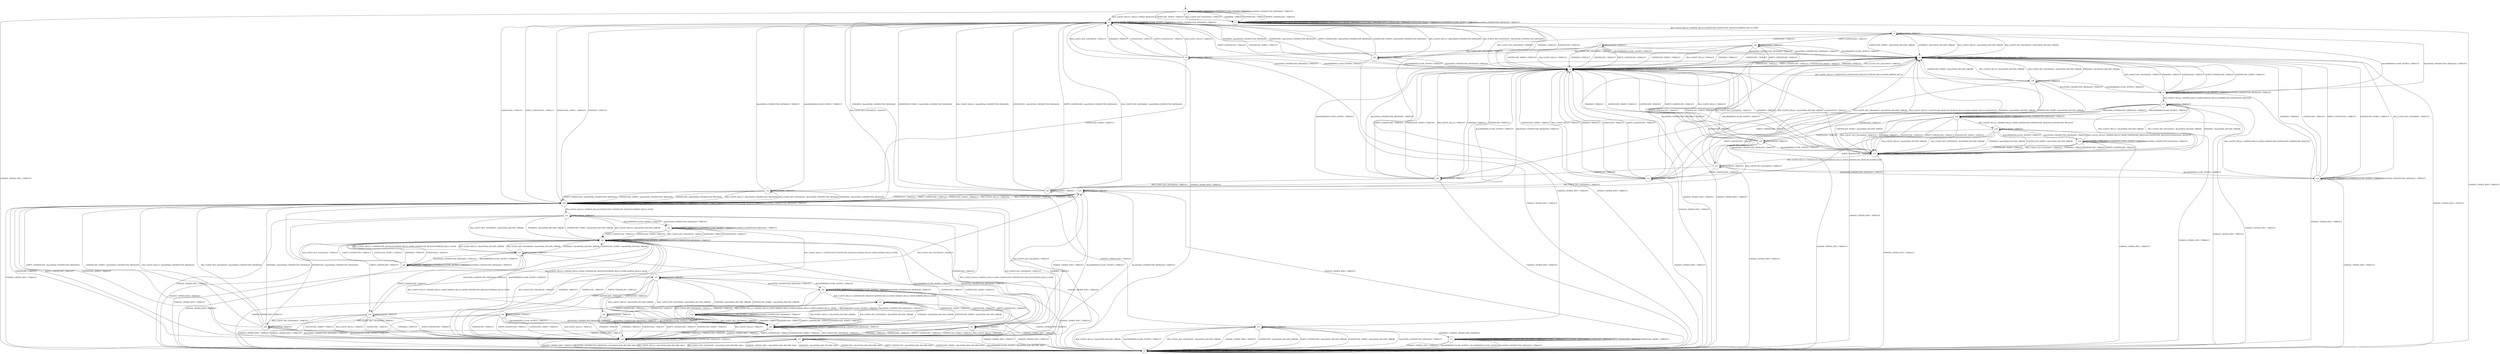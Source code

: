 digraph g {
__start0 [label="" shape="none"];

	s0 [shape="circle" label="s0"];
	s1 [shape="circle" label="s1"];
	s2 [shape="circle" label="s2"];
	s3 [shape="circle" label="s3"];
	s4 [shape="circle" label="s4"];
	s5 [shape="circle" label="s5"];
	s6 [shape="circle" label="s6"];
	s7 [shape="circle" label="s7"];
	s8 [shape="circle" label="s8"];
	s9 [shape="circle" label="s9"];
	s10 [shape="circle" label="s10"];
	s11 [shape="circle" label="s11"];
	s12 [shape="circle" label="s12"];
	s13 [shape="circle" label="s13"];
	s14 [shape="circle" label="s14"];
	s15 [shape="circle" label="s15"];
	s16 [shape="circle" label="s16"];
	s17 [shape="circle" label="s17"];
	s18 [shape="circle" label="s18"];
	s19 [shape="circle" label="s19"];
	s20 [shape="circle" label="s20"];
	s21 [shape="circle" label="s21"];
	s22 [shape="circle" label="s22"];
	s23 [shape="circle" label="s23"];
	s24 [shape="circle" label="s24"];
	s25 [shape="circle" label="s25"];
	s26 [shape="circle" label="s26"];
	s27 [shape="circle" label="s27"];
	s28 [shape="circle" label="s28"];
	s29 [shape="circle" label="s29"];
	s30 [shape="circle" label="s30"];
	s31 [shape="circle" label="s31"];
	s32 [shape="circle" label="s32"];
	s33 [shape="circle" label="s33"];
	s34 [shape="circle" label="s34"];
	s35 [shape="circle" label="s35"];
	s36 [shape="circle" label="s36"];
	s37 [shape="circle" label="s37"];
	s38 [shape="circle" label="s38"];
	s39 [shape="circle" label="s39"];
	s40 [shape="circle" label="s40"];
	s41 [shape="circle" label="s41"];
	s42 [shape="circle" label="s42"];
	s43 [shape="circle" label="s43"];
	s44 [shape="circle" label="s44"];
	s45 [shape="circle" label="s45"];
	s0 -> s2 [label="RSA_CLIENT_HELLO / HELLO_VERIFY_REQUEST"];
	s0 -> s7 [label="RSA_CLIENT_KEY_EXCHANGE / TIMEOUT"];
	s0 -> s1 [label="CHANGE_CIPHER_SPEC / TIMEOUT"];
	s0 -> s7 [label="FINISHED / TIMEOUT"];
	s0 -> s0 [label="APPLICATION / TIMEOUT"];
	s0 -> s7 [label="CERTIFICATE / TIMEOUT"];
	s0 -> s7 [label="EMPTY_CERTIFICATE / TIMEOUT"];
	s0 -> s7 [label="CERTIFICATE_VERIFY / TIMEOUT"];
	s0 -> s0 [label="Alert(WARNING,CLOSE_NOTIFY) / TIMEOUT"];
	s0 -> s0 [label="Alert(FATAL,UNEXPECTED_MESSAGE) / TIMEOUT"];
	s1 -> s1 [label="RSA_CLIENT_HELLO / TIMEOUT"];
	s1 -> s1 [label="RSA_CLIENT_KEY_EXCHANGE / TIMEOUT"];
	s1 -> s1 [label="CHANGE_CIPHER_SPEC / TIMEOUT"];
	s1 -> s1 [label="FINISHED / TIMEOUT"];
	s1 -> s1 [label="APPLICATION / TIMEOUT"];
	s1 -> s1 [label="CERTIFICATE / TIMEOUT"];
	s1 -> s1 [label="EMPTY_CERTIFICATE / TIMEOUT"];
	s1 -> s1 [label="CERTIFICATE_VERIFY / TIMEOUT"];
	s1 -> s1 [label="Alert(WARNING,CLOSE_NOTIFY) / TIMEOUT"];
	s1 -> s1 [label="Alert(FATAL,UNEXPECTED_MESSAGE) / TIMEOUT"];
	s2 -> s3 [label="RSA_CLIENT_HELLO / SERVER_HELLO,CERTIFICATE,CERTIFICATE_REQUEST,SERVER_HELLO_DONE"];
	s2 -> s20 [label="RSA_CLIENT_KEY_EXCHANGE / TIMEOUT"];
	s2 -> s1 [label="CHANGE_CIPHER_SPEC / TIMEOUT"];
	s2 -> s20 [label="FINISHED / TIMEOUT"];
	s2 -> s2 [label="APPLICATION / TIMEOUT"];
	s2 -> s20 [label="CERTIFICATE / TIMEOUT"];
	s2 -> s20 [label="EMPTY_CERTIFICATE / TIMEOUT"];
	s2 -> s20 [label="CERTIFICATE_VERIFY / TIMEOUT"];
	s2 -> s2 [label="Alert(WARNING,CLOSE_NOTIFY) / TIMEOUT"];
	s2 -> s2 [label="Alert(FATAL,UNEXPECTED_MESSAGE) / TIMEOUT"];
	s3 -> s4 [label="RSA_CLIENT_HELLO / Alert(FATAL,DECODE_ERROR)"];
	s3 -> s4 [label="RSA_CLIENT_KEY_EXCHANGE / Alert(FATAL,DECODE_ERROR)"];
	s3 -> s1 [label="CHANGE_CIPHER_SPEC / TIMEOUT"];
	s3 -> s4 [label="FINISHED / Alert(FATAL,DECODE_ERROR)"];
	s3 -> s3 [label="APPLICATION / TIMEOUT"];
	s3 -> s8 [label="CERTIFICATE / TIMEOUT"];
	s3 -> s34 [label="EMPTY_CERTIFICATE / TIMEOUT"];
	s3 -> s4 [label="CERTIFICATE_VERIFY / Alert(FATAL,DECODE_ERROR)"];
	s3 -> s5 [label="Alert(WARNING,CLOSE_NOTIFY) / TIMEOUT"];
	s3 -> s5 [label="Alert(FATAL,UNEXPECTED_MESSAGE) / TIMEOUT"];
	s4 -> s11 [label="RSA_CLIENT_HELLO / CERTIFICATE_REQUEST,SERVER_HELLO_DONE,SERVER_HELLO,CERTIFICATE"];
	s4 -> s6 [label="RSA_CLIENT_KEY_EXCHANGE / TIMEOUT"];
	s4 -> s1 [label="CHANGE_CIPHER_SPEC / TIMEOUT"];
	s4 -> s6 [label="FINISHED / TIMEOUT"];
	s4 -> s4 [label="APPLICATION / TIMEOUT"];
	s4 -> s6 [label="CERTIFICATE / TIMEOUT"];
	s4 -> s6 [label="EMPTY_CERTIFICATE / TIMEOUT"];
	s4 -> s6 [label="CERTIFICATE_VERIFY / TIMEOUT"];
	s4 -> s4 [label="Alert(WARNING,CLOSE_NOTIFY) / TIMEOUT"];
	s4 -> s4 [label="Alert(FATAL,UNEXPECTED_MESSAGE) / TIMEOUT"];
	s5 -> s12 [label="RSA_CLIENT_HELLO / SERVER_HELLO_DONE,SERVER_HELLO,CERTIFICATE,CERTIFICATE_REQUEST"];
	s5 -> s4 [label="RSA_CLIENT_KEY_EXCHANGE / TIMEOUT"];
	s5 -> s1 [label="CHANGE_CIPHER_SPEC / TIMEOUT"];
	s5 -> s4 [label="FINISHED / TIMEOUT"];
	s5 -> s5 [label="APPLICATION / TIMEOUT"];
	s5 -> s4 [label="CERTIFICATE / TIMEOUT"];
	s5 -> s4 [label="EMPTY_CERTIFICATE / TIMEOUT"];
	s5 -> s4 [label="CERTIFICATE_VERIFY / TIMEOUT"];
	s5 -> s5 [label="Alert(WARNING,CLOSE_NOTIFY) / TIMEOUT"];
	s5 -> s5 [label="Alert(FATAL,UNEXPECTED_MESSAGE) / TIMEOUT"];
	s6 -> s39 [label="RSA_CLIENT_HELLO / CERTIFICATE,CERTIFICATE_REQUEST,SERVER_HELLO_DONE,SERVER_HELLO"];
	s6 -> s2 [label="RSA_CLIENT_KEY_EXCHANGE / TIMEOUT"];
	s6 -> s1 [label="CHANGE_CIPHER_SPEC / TIMEOUT"];
	s6 -> s2 [label="FINISHED / TIMEOUT"];
	s6 -> s6 [label="APPLICATION / TIMEOUT"];
	s6 -> s2 [label="CERTIFICATE / TIMEOUT"];
	s6 -> s2 [label="EMPTY_CERTIFICATE / TIMEOUT"];
	s6 -> s2 [label="CERTIFICATE_VERIFY / TIMEOUT"];
	s6 -> s6 [label="Alert(WARNING,CLOSE_NOTIFY) / TIMEOUT"];
	s6 -> s6 [label="Alert(FATAL,UNEXPECTED_MESSAGE) / TIMEOUT"];
	s7 -> s7 [label="RSA_CLIENT_HELLO / HELLO_VERIFY_REQUEST"];
	s7 -> s7 [label="RSA_CLIENT_KEY_EXCHANGE / TIMEOUT"];
	s7 -> s1 [label="CHANGE_CIPHER_SPEC / TIMEOUT"];
	s7 -> s7 [label="FINISHED / TIMEOUT"];
	s7 -> s7 [label="APPLICATION / TIMEOUT"];
	s7 -> s7 [label="CERTIFICATE / TIMEOUT"];
	s7 -> s7 [label="EMPTY_CERTIFICATE / TIMEOUT"];
	s7 -> s7 [label="CERTIFICATE_VERIFY / TIMEOUT"];
	s7 -> s7 [label="Alert(WARNING,CLOSE_NOTIFY) / TIMEOUT"];
	s7 -> s7 [label="Alert(FATAL,UNEXPECTED_MESSAGE) / TIMEOUT"];
	s8 -> s6 [label="RSA_CLIENT_HELLO / TIMEOUT"];
	s8 -> s9 [label="RSA_CLIENT_KEY_EXCHANGE / TIMEOUT"];
	s8 -> s1 [label="CHANGE_CIPHER_SPEC / TIMEOUT"];
	s8 -> s6 [label="FINISHED / TIMEOUT"];
	s8 -> s8 [label="APPLICATION / TIMEOUT"];
	s8 -> s6 [label="CERTIFICATE / TIMEOUT"];
	s8 -> s6 [label="EMPTY_CERTIFICATE / TIMEOUT"];
	s8 -> s6 [label="CERTIFICATE_VERIFY / TIMEOUT"];
	s8 -> s4 [label="Alert(WARNING,CLOSE_NOTIFY) / TIMEOUT"];
	s8 -> s4 [label="Alert(FATAL,UNEXPECTED_MESSAGE) / TIMEOUT"];
	s9 -> s2 [label="RSA_CLIENT_HELLO / TIMEOUT"];
	s9 -> s2 [label="RSA_CLIENT_KEY_EXCHANGE / TIMEOUT"];
	s9 -> s1 [label="CHANGE_CIPHER_SPEC / TIMEOUT"];
	s9 -> s2 [label="FINISHED / TIMEOUT"];
	s9 -> s9 [label="APPLICATION / TIMEOUT"];
	s9 -> s2 [label="CERTIFICATE / TIMEOUT"];
	s9 -> s2 [label="EMPTY_CERTIFICATE / TIMEOUT"];
	s9 -> s10 [label="CERTIFICATE_VERIFY / TIMEOUT"];
	s9 -> s6 [label="Alert(WARNING,CLOSE_NOTIFY) / TIMEOUT"];
	s9 -> s6 [label="Alert(FATAL,UNEXPECTED_MESSAGE) / TIMEOUT"];
	s10 -> s20 [label="RSA_CLIENT_HELLO / Alert(FATAL,UNEXPECTED_MESSAGE)"];
	s10 -> s20 [label="RSA_CLIENT_KEY_EXCHANGE / Alert(FATAL,UNEXPECTED_MESSAGE)"];
	s10 -> s13 [label="CHANGE_CIPHER_SPEC / TIMEOUT"];
	s10 -> s20 [label="FINISHED / Alert(FATAL,UNEXPECTED_MESSAGE)"];
	s10 -> s10 [label="APPLICATION / TIMEOUT"];
	s10 -> s20 [label="CERTIFICATE / Alert(FATAL,UNEXPECTED_MESSAGE)"];
	s10 -> s20 [label="EMPTY_CERTIFICATE / Alert(FATAL,UNEXPECTED_MESSAGE)"];
	s10 -> s20 [label="CERTIFICATE_VERIFY / Alert(FATAL,UNEXPECTED_MESSAGE)"];
	s10 -> s2 [label="Alert(WARNING,CLOSE_NOTIFY) / TIMEOUT"];
	s10 -> s2 [label="Alert(FATAL,UNEXPECTED_MESSAGE) / TIMEOUT"];
	s11 -> s4 [label="RSA_CLIENT_HELLO / Alert(FATAL,DECODE_ERROR)"];
	s11 -> s4 [label="RSA_CLIENT_KEY_EXCHANGE / Alert(FATAL,DECODE_ERROR)"];
	s11 -> s1 [label="CHANGE_CIPHER_SPEC / TIMEOUT"];
	s11 -> s4 [label="FINISHED / Alert(FATAL,DECODE_ERROR)"];
	s11 -> s11 [label="APPLICATION / TIMEOUT"];
	s11 -> s40 [label="CERTIFICATE / TIMEOUT"];
	s11 -> s41 [label="EMPTY_CERTIFICATE / TIMEOUT"];
	s11 -> s4 [label="CERTIFICATE_VERIFY / Alert(FATAL,DECODE_ERROR)"];
	s11 -> s14 [label="Alert(WARNING,CLOSE_NOTIFY) / TIMEOUT"];
	s11 -> s14 [label="Alert(FATAL,UNEXPECTED_MESSAGE) / TIMEOUT"];
	s12 -> s15 [label="RSA_CLIENT_HELLO / Alert(FATAL,DECODE_ERROR)"];
	s12 -> s15 [label="RSA_CLIENT_KEY_EXCHANGE / Alert(FATAL,DECODE_ERROR)"];
	s12 -> s1 [label="CHANGE_CIPHER_SPEC / TIMEOUT"];
	s12 -> s15 [label="FINISHED / Alert(FATAL,DECODE_ERROR)"];
	s12 -> s12 [label="APPLICATION / TIMEOUT"];
	s12 -> s45 [label="CERTIFICATE / TIMEOUT"];
	s12 -> s41 [label="EMPTY_CERTIFICATE / TIMEOUT"];
	s12 -> s15 [label="CERTIFICATE_VERIFY / Alert(FATAL,DECODE_ERROR)"];
	s12 -> s16 [label="Alert(WARNING,CLOSE_NOTIFY) / TIMEOUT"];
	s12 -> s16 [label="Alert(FATAL,UNEXPECTED_MESSAGE) / TIMEOUT"];
	s13 -> s1 [label="RSA_CLIENT_HELLO / Alert(FATAL,DECODE_ERROR)"];
	s13 -> s1 [label="RSA_CLIENT_KEY_EXCHANGE / Alert(FATAL,DECODE_ERROR)"];
	s13 -> s1 [label="CHANGE_CIPHER_SPEC / TIMEOUT"];
	s13 -> s17 [label="FINISHED / CHANGE_CIPHER_SPEC,FINISHED"];
	s13 -> s13 [label="APPLICATION / TIMEOUT"];
	s13 -> s1 [label="CERTIFICATE / Alert(FATAL,DECODE_ERROR)"];
	s13 -> s1 [label="EMPTY_CERTIFICATE / Alert(FATAL,DECODE_ERROR)"];
	s13 -> s1 [label="CERTIFICATE_VERIFY / Alert(FATAL,DECODE_ERROR)"];
	s13 -> s1 [label="Alert(WARNING,CLOSE_NOTIFY) / TIMEOUT"];
	s13 -> s1 [label="Alert(FATAL,UNEXPECTED_MESSAGE) / TIMEOUT"];
	s14 -> s12 [label="RSA_CLIENT_HELLO / SERVER_HELLO_DONE,CERTIFICATE,CERTIFICATE,CERTIFICATE_REQUEST"];
	s14 -> s4 [label="RSA_CLIENT_KEY_EXCHANGE / TIMEOUT"];
	s14 -> s1 [label="CHANGE_CIPHER_SPEC / TIMEOUT"];
	s14 -> s4 [label="FINISHED / TIMEOUT"];
	s14 -> s14 [label="APPLICATION / TIMEOUT"];
	s14 -> s4 [label="CERTIFICATE / TIMEOUT"];
	s14 -> s4 [label="EMPTY_CERTIFICATE / TIMEOUT"];
	s14 -> s4 [label="CERTIFICATE_VERIFY / TIMEOUT"];
	s14 -> s14 [label="Alert(WARNING,CLOSE_NOTIFY) / TIMEOUT"];
	s14 -> s14 [label="Alert(FATAL,UNEXPECTED_MESSAGE) / TIMEOUT"];
	s15 -> s11 [label="RSA_CLIENT_HELLO / CERTIFICATE_REQUEST,SERVER_HELLO_DONE,CERTIFICATE_REQUEST,CERTIFICATE"];
	s15 -> s6 [label="RSA_CLIENT_KEY_EXCHANGE / TIMEOUT"];
	s15 -> s1 [label="CHANGE_CIPHER_SPEC / TIMEOUT"];
	s15 -> s6 [label="FINISHED / TIMEOUT"];
	s15 -> s15 [label="APPLICATION / TIMEOUT"];
	s15 -> s6 [label="CERTIFICATE / TIMEOUT"];
	s15 -> s6 [label="EMPTY_CERTIFICATE / TIMEOUT"];
	s15 -> s6 [label="CERTIFICATE_VERIFY / TIMEOUT"];
	s15 -> s15 [label="Alert(WARNING,CLOSE_NOTIFY) / TIMEOUT"];
	s15 -> s15 [label="Alert(FATAL,UNEXPECTED_MESSAGE) / TIMEOUT"];
	s16 -> s18 [label="RSA_CLIENT_HELLO / SERVER_HELLO_DONE,CERTIFICATE,CERTIFICATE_REQUEST,CERTIFICATE_REQUEST"];
	s16 -> s15 [label="RSA_CLIENT_KEY_EXCHANGE / TIMEOUT"];
	s16 -> s1 [label="CHANGE_CIPHER_SPEC / TIMEOUT"];
	s16 -> s15 [label="FINISHED / TIMEOUT"];
	s16 -> s16 [label="APPLICATION / TIMEOUT"];
	s16 -> s15 [label="CERTIFICATE / TIMEOUT"];
	s16 -> s15 [label="EMPTY_CERTIFICATE / TIMEOUT"];
	s16 -> s15 [label="CERTIFICATE_VERIFY / TIMEOUT"];
	s16 -> s16 [label="Alert(WARNING,CLOSE_NOTIFY) / TIMEOUT"];
	s16 -> s16 [label="Alert(FATAL,UNEXPECTED_MESSAGE) / TIMEOUT"];
	s17 -> s17 [label="RSA_CLIENT_HELLO / Alert(WARNING,NO_RENEGOTIATION)"];
	s17 -> s17 [label="RSA_CLIENT_KEY_EXCHANGE / TIMEOUT"];
	s17 -> s1 [label="CHANGE_CIPHER_SPEC / TIMEOUT"];
	s17 -> s17 [label="FINISHED / TIMEOUT"];
	s17 -> s17 [label="APPLICATION / APPLICATION"];
	s17 -> s17 [label="CERTIFICATE / TIMEOUT"];
	s17 -> s17 [label="EMPTY_CERTIFICATE / TIMEOUT"];
	s17 -> s17 [label="CERTIFICATE_VERIFY / TIMEOUT"];
	s17 -> s1 [label="Alert(WARNING,CLOSE_NOTIFY) / Alert(WARNING,CLOSE_NOTIFY)"];
	s17 -> s1 [label="Alert(FATAL,UNEXPECTED_MESSAGE) / TIMEOUT"];
	s18 -> s15 [label="RSA_CLIENT_HELLO / Alert(FATAL,DECODE_ERROR)"];
	s18 -> s15 [label="RSA_CLIENT_KEY_EXCHANGE / Alert(FATAL,DECODE_ERROR)"];
	s18 -> s1 [label="CHANGE_CIPHER_SPEC / TIMEOUT"];
	s18 -> s15 [label="FINISHED / Alert(FATAL,DECODE_ERROR)"];
	s18 -> s18 [label="APPLICATION / TIMEOUT"];
	s18 -> s45 [label="CERTIFICATE / TIMEOUT"];
	s18 -> s41 [label="EMPTY_CERTIFICATE / TIMEOUT"];
	s18 -> s15 [label="CERTIFICATE_VERIFY / Alert(FATAL,DECODE_ERROR)"];
	s18 -> s19 [label="Alert(WARNING,CLOSE_NOTIFY) / TIMEOUT"];
	s18 -> s19 [label="Alert(FATAL,UNEXPECTED_MESSAGE) / TIMEOUT"];
	s19 -> s18 [label="RSA_CLIENT_HELLO / SERVER_HELLO_DONE,CERTIFICATE_REQUEST,CERTIFICATE_REQUEST,CERTIFICATE_REQUEST"];
	s19 -> s15 [label="RSA_CLIENT_KEY_EXCHANGE / TIMEOUT"];
	s19 -> s1 [label="CHANGE_CIPHER_SPEC / TIMEOUT"];
	s19 -> s15 [label="FINISHED / TIMEOUT"];
	s19 -> s19 [label="APPLICATION / TIMEOUT"];
	s19 -> s15 [label="CERTIFICATE / TIMEOUT"];
	s19 -> s15 [label="EMPTY_CERTIFICATE / TIMEOUT"];
	s19 -> s15 [label="CERTIFICATE_VERIFY / TIMEOUT"];
	s19 -> s19 [label="Alert(WARNING,CLOSE_NOTIFY) / TIMEOUT"];
	s19 -> s19 [label="Alert(FATAL,UNEXPECTED_MESSAGE) / TIMEOUT"];
	s20 -> s21 [label="RSA_CLIENT_HELLO / SERVER_HELLO,CERTIFICATE,CERTIFICATE_REQUEST,SERVER_HELLO_DONE"];
	s20 -> s20 [label="RSA_CLIENT_KEY_EXCHANGE / TIMEOUT"];
	s20 -> s1 [label="CHANGE_CIPHER_SPEC / TIMEOUT"];
	s20 -> s20 [label="FINISHED / TIMEOUT"];
	s20 -> s20 [label="APPLICATION / TIMEOUT"];
	s20 -> s20 [label="CERTIFICATE / TIMEOUT"];
	s20 -> s20 [label="EMPTY_CERTIFICATE / TIMEOUT"];
	s20 -> s20 [label="CERTIFICATE_VERIFY / TIMEOUT"];
	s20 -> s20 [label="Alert(WARNING,CLOSE_NOTIFY) / TIMEOUT"];
	s20 -> s20 [label="Alert(FATAL,UNEXPECTED_MESSAGE) / TIMEOUT"];
	s21 -> s22 [label="RSA_CLIENT_HELLO / Alert(FATAL,DECODE_ERROR)"];
	s21 -> s22 [label="RSA_CLIENT_KEY_EXCHANGE / Alert(FATAL,DECODE_ERROR)"];
	s21 -> s1 [label="CHANGE_CIPHER_SPEC / TIMEOUT"];
	s21 -> s22 [label="FINISHED / Alert(FATAL,DECODE_ERROR)"];
	s21 -> s21 [label="APPLICATION / TIMEOUT"];
	s21 -> s23 [label="CERTIFICATE / TIMEOUT"];
	s21 -> s35 [label="EMPTY_CERTIFICATE / TIMEOUT"];
	s21 -> s22 [label="CERTIFICATE_VERIFY / Alert(FATAL,DECODE_ERROR)"];
	s21 -> s24 [label="Alert(WARNING,CLOSE_NOTIFY) / TIMEOUT"];
	s21 -> s24 [label="Alert(FATAL,UNEXPECTED_MESSAGE) / TIMEOUT"];
	s22 -> s25 [label="RSA_CLIENT_HELLO / CERTIFICATE_REQUEST,SERVER_HELLO_DONE,CERTIFICATE_REQUEST,SERVER_HELLO_DONE"];
	s22 -> s26 [label="RSA_CLIENT_KEY_EXCHANGE / TIMEOUT"];
	s22 -> s1 [label="CHANGE_CIPHER_SPEC / TIMEOUT"];
	s22 -> s26 [label="FINISHED / TIMEOUT"];
	s22 -> s22 [label="APPLICATION / TIMEOUT"];
	s22 -> s26 [label="CERTIFICATE / TIMEOUT"];
	s22 -> s26 [label="EMPTY_CERTIFICATE / TIMEOUT"];
	s22 -> s26 [label="CERTIFICATE_VERIFY / TIMEOUT"];
	s22 -> s22 [label="Alert(WARNING,CLOSE_NOTIFY) / TIMEOUT"];
	s22 -> s22 [label="Alert(FATAL,UNEXPECTED_MESSAGE) / TIMEOUT"];
	s23 -> s26 [label="RSA_CLIENT_HELLO / TIMEOUT"];
	s23 -> s33 [label="RSA_CLIENT_KEY_EXCHANGE / TIMEOUT"];
	s23 -> s1 [label="CHANGE_CIPHER_SPEC / TIMEOUT"];
	s23 -> s26 [label="FINISHED / TIMEOUT"];
	s23 -> s23 [label="APPLICATION / TIMEOUT"];
	s23 -> s26 [label="CERTIFICATE / TIMEOUT"];
	s23 -> s26 [label="EMPTY_CERTIFICATE / TIMEOUT"];
	s23 -> s26 [label="CERTIFICATE_VERIFY / TIMEOUT"];
	s23 -> s22 [label="Alert(WARNING,CLOSE_NOTIFY) / TIMEOUT"];
	s23 -> s22 [label="Alert(FATAL,UNEXPECTED_MESSAGE) / TIMEOUT"];
	s24 -> s27 [label="RSA_CLIENT_HELLO / CERTIFICATE,CERTIFICATE_REQUEST,SERVER_HELLO_DONE,SERVER_HELLO_DONE"];
	s24 -> s22 [label="RSA_CLIENT_KEY_EXCHANGE / TIMEOUT"];
	s24 -> s1 [label="CHANGE_CIPHER_SPEC / TIMEOUT"];
	s24 -> s22 [label="FINISHED / TIMEOUT"];
	s24 -> s24 [label="APPLICATION / TIMEOUT"];
	s24 -> s22 [label="CERTIFICATE / TIMEOUT"];
	s24 -> s22 [label="EMPTY_CERTIFICATE / TIMEOUT"];
	s24 -> s22 [label="CERTIFICATE_VERIFY / TIMEOUT"];
	s24 -> s24 [label="Alert(WARNING,CLOSE_NOTIFY) / TIMEOUT"];
	s24 -> s24 [label="Alert(FATAL,UNEXPECTED_MESSAGE) / TIMEOUT"];
	s25 -> s22 [label="RSA_CLIENT_HELLO / Alert(FATAL,DECODE_ERROR)"];
	s25 -> s22 [label="RSA_CLIENT_KEY_EXCHANGE / Alert(FATAL,DECODE_ERROR)"];
	s25 -> s1 [label="CHANGE_CIPHER_SPEC / TIMEOUT"];
	s25 -> s22 [label="FINISHED / Alert(FATAL,DECODE_ERROR)"];
	s25 -> s25 [label="APPLICATION / TIMEOUT"];
	s25 -> s23 [label="CERTIFICATE / TIMEOUT"];
	s25 -> s35 [label="EMPTY_CERTIFICATE / TIMEOUT"];
	s25 -> s22 [label="CERTIFICATE_VERIFY / Alert(FATAL,DECODE_ERROR)"];
	s25 -> s28 [label="Alert(WARNING,CLOSE_NOTIFY) / TIMEOUT"];
	s25 -> s28 [label="Alert(FATAL,UNEXPECTED_MESSAGE) / TIMEOUT"];
	s26 -> s21 [label="RSA_CLIENT_HELLO / SERVER_HELLO_DONE,CERTIFICATE,CERTIFICATE_REQUEST,SERVER_HELLO_DONE"];
	s26 -> s20 [label="RSA_CLIENT_KEY_EXCHANGE / TIMEOUT"];
	s26 -> s1 [label="CHANGE_CIPHER_SPEC / TIMEOUT"];
	s26 -> s20 [label="FINISHED / TIMEOUT"];
	s26 -> s26 [label="APPLICATION / TIMEOUT"];
	s26 -> s20 [label="CERTIFICATE / TIMEOUT"];
	s26 -> s20 [label="EMPTY_CERTIFICATE / TIMEOUT"];
	s26 -> s20 [label="CERTIFICATE_VERIFY / TIMEOUT"];
	s26 -> s26 [label="Alert(WARNING,CLOSE_NOTIFY) / TIMEOUT"];
	s26 -> s26 [label="Alert(FATAL,UNEXPECTED_MESSAGE) / TIMEOUT"];
	s27 -> s29 [label="RSA_CLIENT_HELLO / Alert(FATAL,DECODE_ERROR)"];
	s27 -> s29 [label="RSA_CLIENT_KEY_EXCHANGE / Alert(FATAL,DECODE_ERROR)"];
	s27 -> s1 [label="CHANGE_CIPHER_SPEC / TIMEOUT"];
	s27 -> s29 [label="FINISHED / Alert(FATAL,DECODE_ERROR)"];
	s27 -> s27 [label="APPLICATION / TIMEOUT"];
	s27 -> s38 [label="CERTIFICATE / TIMEOUT"];
	s27 -> s44 [label="EMPTY_CERTIFICATE / TIMEOUT"];
	s27 -> s29 [label="CERTIFICATE_VERIFY / Alert(FATAL,DECODE_ERROR)"];
	s27 -> s30 [label="Alert(WARNING,CLOSE_NOTIFY) / TIMEOUT"];
	s27 -> s30 [label="Alert(FATAL,UNEXPECTED_MESSAGE) / TIMEOUT"];
	s28 -> s27 [label="RSA_CLIENT_HELLO / SERVER_HELLO_DONE,CERTIFICATE_REQUEST,SERVER_HELLO_DONE,SERVER_HELLO_DONE"];
	s28 -> s22 [label="RSA_CLIENT_KEY_EXCHANGE / TIMEOUT"];
	s28 -> s1 [label="CHANGE_CIPHER_SPEC / TIMEOUT"];
	s28 -> s22 [label="FINISHED / TIMEOUT"];
	s28 -> s28 [label="APPLICATION / TIMEOUT"];
	s28 -> s22 [label="CERTIFICATE / TIMEOUT"];
	s28 -> s22 [label="EMPTY_CERTIFICATE / TIMEOUT"];
	s28 -> s22 [label="CERTIFICATE_VERIFY / TIMEOUT"];
	s28 -> s28 [label="Alert(WARNING,CLOSE_NOTIFY) / TIMEOUT"];
	s28 -> s28 [label="Alert(FATAL,UNEXPECTED_MESSAGE) / TIMEOUT"];
	s29 -> s25 [label="RSA_CLIENT_HELLO / SERVER_HELLO_DONE,SERVER_HELLO_DONE,CERTIFICATE_REQUEST,SERVER_HELLO_DONE"];
	s29 -> s26 [label="RSA_CLIENT_KEY_EXCHANGE / TIMEOUT"];
	s29 -> s1 [label="CHANGE_CIPHER_SPEC / TIMEOUT"];
	s29 -> s26 [label="FINISHED / TIMEOUT"];
	s29 -> s29 [label="APPLICATION / TIMEOUT"];
	s29 -> s26 [label="CERTIFICATE / TIMEOUT"];
	s29 -> s26 [label="EMPTY_CERTIFICATE / TIMEOUT"];
	s29 -> s26 [label="CERTIFICATE_VERIFY / TIMEOUT"];
	s29 -> s29 [label="Alert(WARNING,CLOSE_NOTIFY) / TIMEOUT"];
	s29 -> s29 [label="Alert(FATAL,UNEXPECTED_MESSAGE) / TIMEOUT"];
	s30 -> s31 [label="RSA_CLIENT_HELLO / CERTIFICATE_REQUEST,SERVER_HELLO_DONE,SERVER_HELLO_DONE,SERVER_HELLO_DONE"];
	s30 -> s29 [label="RSA_CLIENT_KEY_EXCHANGE / TIMEOUT"];
	s30 -> s1 [label="CHANGE_CIPHER_SPEC / TIMEOUT"];
	s30 -> s29 [label="FINISHED / TIMEOUT"];
	s30 -> s30 [label="APPLICATION / TIMEOUT"];
	s30 -> s29 [label="CERTIFICATE / TIMEOUT"];
	s30 -> s29 [label="EMPTY_CERTIFICATE / TIMEOUT"];
	s30 -> s29 [label="CERTIFICATE_VERIFY / TIMEOUT"];
	s30 -> s30 [label="Alert(WARNING,CLOSE_NOTIFY) / TIMEOUT"];
	s30 -> s30 [label="Alert(FATAL,UNEXPECTED_MESSAGE) / TIMEOUT"];
	s31 -> s29 [label="RSA_CLIENT_HELLO / Alert(FATAL,DECODE_ERROR)"];
	s31 -> s29 [label="RSA_CLIENT_KEY_EXCHANGE / Alert(FATAL,DECODE_ERROR)"];
	s31 -> s1 [label="CHANGE_CIPHER_SPEC / TIMEOUT"];
	s31 -> s29 [label="FINISHED / Alert(FATAL,DECODE_ERROR)"];
	s31 -> s31 [label="APPLICATION / TIMEOUT"];
	s31 -> s38 [label="CERTIFICATE / TIMEOUT"];
	s31 -> s44 [label="EMPTY_CERTIFICATE / TIMEOUT"];
	s31 -> s29 [label="CERTIFICATE_VERIFY / Alert(FATAL,DECODE_ERROR)"];
	s31 -> s32 [label="Alert(WARNING,CLOSE_NOTIFY) / TIMEOUT"];
	s31 -> s32 [label="Alert(FATAL,UNEXPECTED_MESSAGE) / TIMEOUT"];
	s32 -> s31 [label="RSA_CLIENT_HELLO / SERVER_HELLO_DONE,SERVER_HELLO_DONE,SERVER_HELLO_DONE,SERVER_HELLO_DONE"];
	s32 -> s29 [label="RSA_CLIENT_KEY_EXCHANGE / TIMEOUT"];
	s32 -> s1 [label="CHANGE_CIPHER_SPEC / TIMEOUT"];
	s32 -> s29 [label="FINISHED / TIMEOUT"];
	s32 -> s32 [label="APPLICATION / TIMEOUT"];
	s32 -> s29 [label="CERTIFICATE / TIMEOUT"];
	s32 -> s29 [label="EMPTY_CERTIFICATE / TIMEOUT"];
	s32 -> s29 [label="CERTIFICATE_VERIFY / TIMEOUT"];
	s32 -> s32 [label="Alert(WARNING,CLOSE_NOTIFY) / TIMEOUT"];
	s32 -> s32 [label="Alert(FATAL,UNEXPECTED_MESSAGE) / TIMEOUT"];
	s33 -> s20 [label="RSA_CLIENT_HELLO / TIMEOUT"];
	s33 -> s20 [label="RSA_CLIENT_KEY_EXCHANGE / TIMEOUT"];
	s33 -> s1 [label="CHANGE_CIPHER_SPEC / TIMEOUT"];
	s33 -> s20 [label="FINISHED / TIMEOUT"];
	s33 -> s33 [label="APPLICATION / TIMEOUT"];
	s33 -> s20 [label="CERTIFICATE / TIMEOUT"];
	s33 -> s20 [label="EMPTY_CERTIFICATE / TIMEOUT"];
	s33 -> s20 [label="CERTIFICATE_VERIFY / TIMEOUT"];
	s33 -> s26 [label="Alert(WARNING,CLOSE_NOTIFY) / TIMEOUT"];
	s33 -> s26 [label="Alert(FATAL,UNEXPECTED_MESSAGE) / TIMEOUT"];
	s34 -> s6 [label="RSA_CLIENT_HELLO / TIMEOUT"];
	s34 -> s42 [label="RSA_CLIENT_KEY_EXCHANGE / TIMEOUT"];
	s34 -> s1 [label="CHANGE_CIPHER_SPEC / TIMEOUT"];
	s34 -> s6 [label="FINISHED / TIMEOUT"];
	s34 -> s34 [label="APPLICATION / TIMEOUT"];
	s34 -> s6 [label="CERTIFICATE / TIMEOUT"];
	s34 -> s6 [label="EMPTY_CERTIFICATE / TIMEOUT"];
	s34 -> s6 [label="CERTIFICATE_VERIFY / TIMEOUT"];
	s34 -> s4 [label="Alert(WARNING,CLOSE_NOTIFY) / TIMEOUT"];
	s34 -> s4 [label="Alert(FATAL,UNEXPECTED_MESSAGE) / TIMEOUT"];
	s35 -> s26 [label="RSA_CLIENT_HELLO / TIMEOUT"];
	s35 -> s36 [label="RSA_CLIENT_KEY_EXCHANGE / TIMEOUT"];
	s35 -> s1 [label="CHANGE_CIPHER_SPEC / TIMEOUT"];
	s35 -> s26 [label="FINISHED / TIMEOUT"];
	s35 -> s35 [label="APPLICATION / TIMEOUT"];
	s35 -> s26 [label="CERTIFICATE / TIMEOUT"];
	s35 -> s26 [label="EMPTY_CERTIFICATE / TIMEOUT"];
	s35 -> s26 [label="CERTIFICATE_VERIFY / TIMEOUT"];
	s35 -> s22 [label="Alert(WARNING,CLOSE_NOTIFY) / TIMEOUT"];
	s35 -> s22 [label="Alert(FATAL,UNEXPECTED_MESSAGE) / TIMEOUT"];
	s36 -> s20 [label="RSA_CLIENT_HELLO / Alert(FATAL,UNEXPECTED_MESSAGE)"];
	s36 -> s20 [label="RSA_CLIENT_KEY_EXCHANGE / Alert(FATAL,UNEXPECTED_MESSAGE)"];
	s36 -> s37 [label="CHANGE_CIPHER_SPEC / TIMEOUT"];
	s36 -> s20 [label="FINISHED / Alert(FATAL,UNEXPECTED_MESSAGE)"];
	s36 -> s36 [label="APPLICATION / TIMEOUT"];
	s36 -> s20 [label="CERTIFICATE / Alert(FATAL,UNEXPECTED_MESSAGE)"];
	s36 -> s20 [label="EMPTY_CERTIFICATE / Alert(FATAL,UNEXPECTED_MESSAGE)"];
	s36 -> s20 [label="CERTIFICATE_VERIFY / Alert(FATAL,UNEXPECTED_MESSAGE)"];
	s36 -> s26 [label="Alert(WARNING,CLOSE_NOTIFY) / TIMEOUT"];
	s36 -> s26 [label="Alert(FATAL,UNEXPECTED_MESSAGE) / TIMEOUT"];
	s37 -> s1 [label="RSA_CLIENT_HELLO / Alert(FATAL,BAD_RECORD_MAC)"];
	s37 -> s1 [label="RSA_CLIENT_KEY_EXCHANGE / Alert(FATAL,BAD_RECORD_MAC)"];
	s37 -> s1 [label="CHANGE_CIPHER_SPEC / Alert(FATAL,BAD_RECORD_MAC)"];
	s37 -> s1 [label="FINISHED / Alert(FATAL,BAD_RECORD_MAC)"];
	s37 -> s37 [label="APPLICATION / TIMEOUT"];
	s37 -> s1 [label="CERTIFICATE / Alert(FATAL,BAD_RECORD_MAC)"];
	s37 -> s1 [label="EMPTY_CERTIFICATE / Alert(FATAL,BAD_RECORD_MAC)"];
	s37 -> s1 [label="CERTIFICATE_VERIFY / Alert(FATAL,BAD_RECORD_MAC)"];
	s37 -> s1 [label="Alert(WARNING,CLOSE_NOTIFY) / Alert(FATAL,BAD_RECORD_MAC)"];
	s37 -> s1 [label="Alert(FATAL,UNEXPECTED_MESSAGE) / Alert(FATAL,BAD_RECORD_MAC)"];
	s38 -> s26 [label="RSA_CLIENT_HELLO / TIMEOUT"];
	s38 -> s33 [label="RSA_CLIENT_KEY_EXCHANGE / TIMEOUT"];
	s38 -> s1 [label="CHANGE_CIPHER_SPEC / TIMEOUT"];
	s38 -> s26 [label="FINISHED / TIMEOUT"];
	s38 -> s38 [label="APPLICATION / TIMEOUT"];
	s38 -> s26 [label="CERTIFICATE / TIMEOUT"];
	s38 -> s26 [label="EMPTY_CERTIFICATE / TIMEOUT"];
	s38 -> s26 [label="CERTIFICATE_VERIFY / TIMEOUT"];
	s38 -> s29 [label="Alert(WARNING,CLOSE_NOTIFY) / TIMEOUT"];
	s38 -> s29 [label="Alert(FATAL,UNEXPECTED_MESSAGE) / TIMEOUT"];
	s39 -> s4 [label="RSA_CLIENT_HELLO / Alert(FATAL,DECODE_ERROR)"];
	s39 -> s4 [label="RSA_CLIENT_KEY_EXCHANGE / Alert(FATAL,DECODE_ERROR)"];
	s39 -> s1 [label="CHANGE_CIPHER_SPEC / TIMEOUT"];
	s39 -> s4 [label="FINISHED / Alert(FATAL,DECODE_ERROR)"];
	s39 -> s39 [label="APPLICATION / TIMEOUT"];
	s39 -> s40 [label="CERTIFICATE / TIMEOUT"];
	s39 -> s41 [label="EMPTY_CERTIFICATE / TIMEOUT"];
	s39 -> s4 [label="CERTIFICATE_VERIFY / Alert(FATAL,DECODE_ERROR)"];
	s39 -> s5 [label="Alert(WARNING,CLOSE_NOTIFY) / TIMEOUT"];
	s39 -> s5 [label="Alert(FATAL,UNEXPECTED_MESSAGE) / TIMEOUT"];
	s40 -> s6 [label="RSA_CLIENT_HELLO / TIMEOUT"];
	s40 -> s33 [label="RSA_CLIENT_KEY_EXCHANGE / TIMEOUT"];
	s40 -> s1 [label="CHANGE_CIPHER_SPEC / TIMEOUT"];
	s40 -> s6 [label="FINISHED / TIMEOUT"];
	s40 -> s40 [label="APPLICATION / TIMEOUT"];
	s40 -> s6 [label="CERTIFICATE / TIMEOUT"];
	s40 -> s6 [label="EMPTY_CERTIFICATE / TIMEOUT"];
	s40 -> s6 [label="CERTIFICATE_VERIFY / TIMEOUT"];
	s40 -> s4 [label="Alert(WARNING,CLOSE_NOTIFY) / TIMEOUT"];
	s40 -> s4 [label="Alert(FATAL,UNEXPECTED_MESSAGE) / TIMEOUT"];
	s41 -> s6 [label="RSA_CLIENT_HELLO / TIMEOUT"];
	s41 -> s43 [label="RSA_CLIENT_KEY_EXCHANGE / TIMEOUT"];
	s41 -> s1 [label="CHANGE_CIPHER_SPEC / TIMEOUT"];
	s41 -> s6 [label="FINISHED / TIMEOUT"];
	s41 -> s41 [label="APPLICATION / TIMEOUT"];
	s41 -> s6 [label="CERTIFICATE / TIMEOUT"];
	s41 -> s6 [label="EMPTY_CERTIFICATE / TIMEOUT"];
	s41 -> s6 [label="CERTIFICATE_VERIFY / TIMEOUT"];
	s41 -> s4 [label="Alert(WARNING,CLOSE_NOTIFY) / TIMEOUT"];
	s41 -> s4 [label="Alert(FATAL,UNEXPECTED_MESSAGE) / TIMEOUT"];
	s42 -> s2 [label="RSA_CLIENT_HELLO / Alert(FATAL,UNEXPECTED_MESSAGE)"];
	s42 -> s2 [label="RSA_CLIENT_KEY_EXCHANGE / Alert(FATAL,UNEXPECTED_MESSAGE)"];
	s42 -> s13 [label="CHANGE_CIPHER_SPEC / TIMEOUT"];
	s42 -> s2 [label="FINISHED / Alert(FATAL,UNEXPECTED_MESSAGE)"];
	s42 -> s42 [label="APPLICATION / TIMEOUT"];
	s42 -> s2 [label="CERTIFICATE / Alert(FATAL,UNEXPECTED_MESSAGE)"];
	s42 -> s2 [label="EMPTY_CERTIFICATE / Alert(FATAL,UNEXPECTED_MESSAGE)"];
	s42 -> s2 [label="CERTIFICATE_VERIFY / Alert(FATAL,UNEXPECTED_MESSAGE)"];
	s42 -> s6 [label="Alert(WARNING,CLOSE_NOTIFY) / TIMEOUT"];
	s42 -> s6 [label="Alert(FATAL,UNEXPECTED_MESSAGE) / TIMEOUT"];
	s43 -> s2 [label="RSA_CLIENT_HELLO / Alert(FATAL,UNEXPECTED_MESSAGE)"];
	s43 -> s2 [label="RSA_CLIENT_KEY_EXCHANGE / Alert(FATAL,UNEXPECTED_MESSAGE)"];
	s43 -> s37 [label="CHANGE_CIPHER_SPEC / TIMEOUT"];
	s43 -> s2 [label="FINISHED / Alert(FATAL,UNEXPECTED_MESSAGE)"];
	s43 -> s43 [label="APPLICATION / TIMEOUT"];
	s43 -> s2 [label="CERTIFICATE / Alert(FATAL,UNEXPECTED_MESSAGE)"];
	s43 -> s2 [label="EMPTY_CERTIFICATE / Alert(FATAL,UNEXPECTED_MESSAGE)"];
	s43 -> s2 [label="CERTIFICATE_VERIFY / Alert(FATAL,UNEXPECTED_MESSAGE)"];
	s43 -> s6 [label="Alert(WARNING,CLOSE_NOTIFY) / TIMEOUT"];
	s43 -> s6 [label="Alert(FATAL,UNEXPECTED_MESSAGE) / TIMEOUT"];
	s44 -> s26 [label="RSA_CLIENT_HELLO / TIMEOUT"];
	s44 -> s36 [label="RSA_CLIENT_KEY_EXCHANGE / TIMEOUT"];
	s44 -> s1 [label="CHANGE_CIPHER_SPEC / TIMEOUT"];
	s44 -> s26 [label="FINISHED / TIMEOUT"];
	s44 -> s44 [label="APPLICATION / TIMEOUT"];
	s44 -> s26 [label="CERTIFICATE / TIMEOUT"];
	s44 -> s26 [label="EMPTY_CERTIFICATE / TIMEOUT"];
	s44 -> s26 [label="CERTIFICATE_VERIFY / TIMEOUT"];
	s44 -> s29 [label="Alert(WARNING,CLOSE_NOTIFY) / TIMEOUT"];
	s44 -> s29 [label="Alert(FATAL,UNEXPECTED_MESSAGE) / TIMEOUT"];
	s45 -> s6 [label="RSA_CLIENT_HELLO / TIMEOUT"];
	s45 -> s33 [label="RSA_CLIENT_KEY_EXCHANGE / TIMEOUT"];
	s45 -> s1 [label="CHANGE_CIPHER_SPEC / TIMEOUT"];
	s45 -> s6 [label="FINISHED / TIMEOUT"];
	s45 -> s45 [label="APPLICATION / TIMEOUT"];
	s45 -> s6 [label="CERTIFICATE / TIMEOUT"];
	s45 -> s6 [label="EMPTY_CERTIFICATE / TIMEOUT"];
	s45 -> s6 [label="CERTIFICATE_VERIFY / TIMEOUT"];
	s45 -> s15 [label="Alert(WARNING,CLOSE_NOTIFY) / TIMEOUT"];
	s45 -> s15 [label="Alert(FATAL,UNEXPECTED_MESSAGE) / TIMEOUT"];

__start0 -> s0;
}
